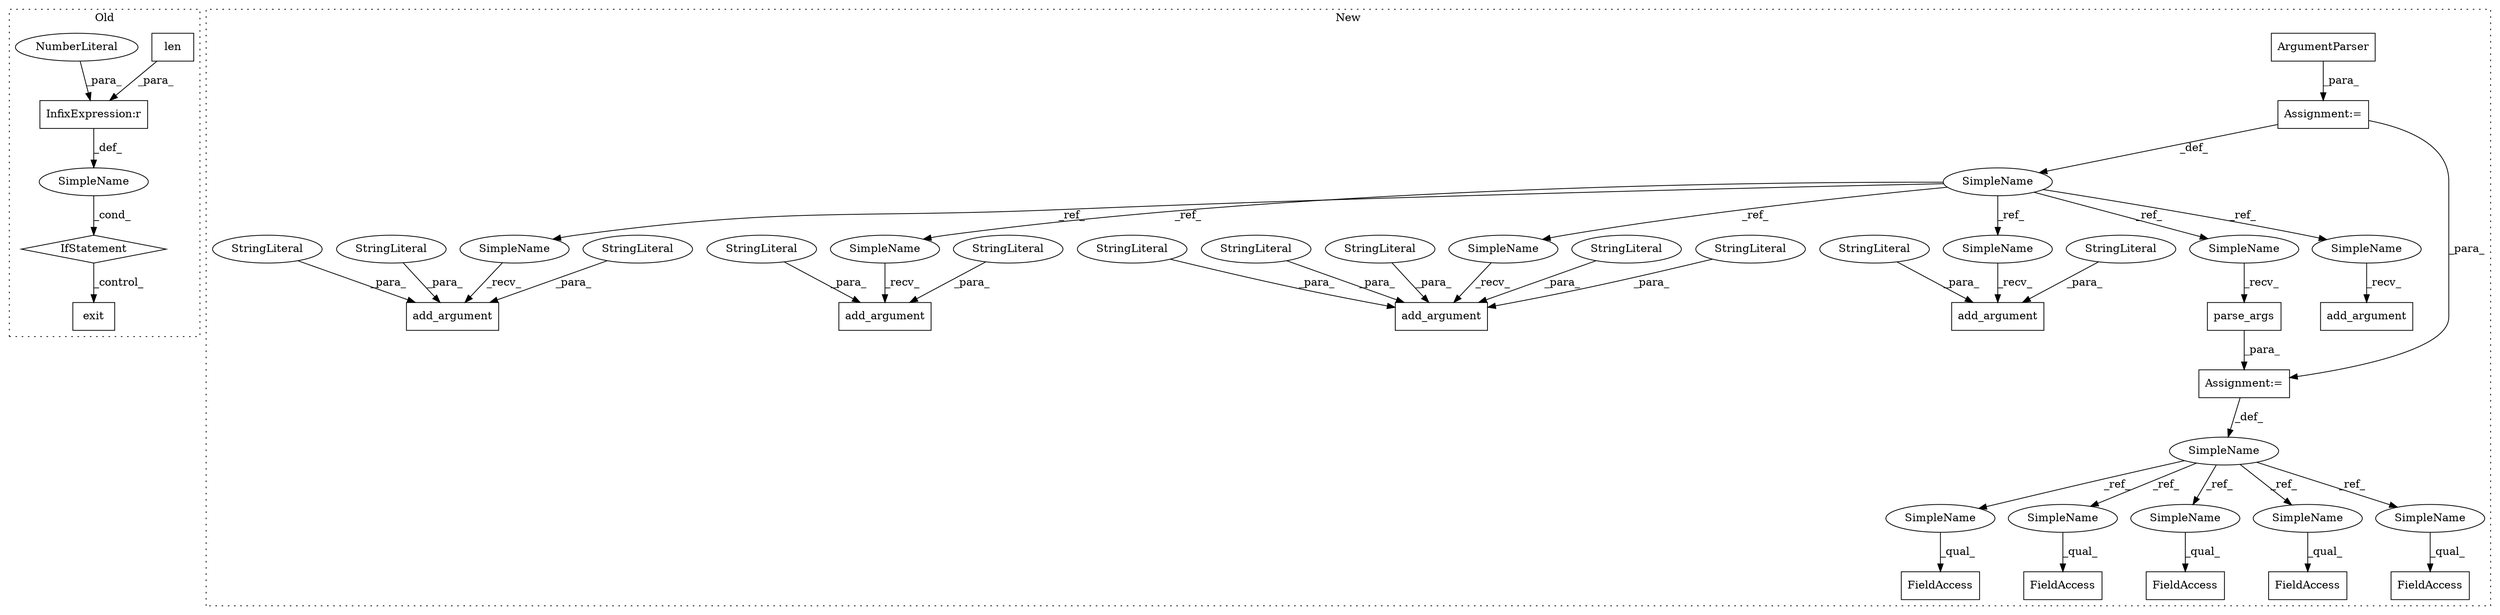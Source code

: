 digraph G {
subgraph cluster0 {
1 [label="exit" a="32" s="4835,4841" l="5,1" shape="box"];
3 [label="len" a="32" s="4758,4770" l="4,1" shape="box"];
4 [label="IfStatement" a="25" s="4754,4775" l="4,2" shape="diamond"];
6 [label="SimpleName" a="42" s="" l="" shape="ellipse"];
9 [label="InfixExpression:r" a="27" s="4771" l="3" shape="box"];
10 [label="NumberLiteral" a="34" s="4774" l="1" shape="ellipse"];
label = "Old";
style="dotted";
}
subgraph cluster1 {
2 [label="ArgumentParser" a="32" s="4946,4968" l="15,1" shape="box"];
5 [label="add_argument" a="32" s="5502,5600" l="13,1" shape="box"];
7 [label="StringLiteral" a="45" s="5520" l="11" shape="ellipse"];
8 [label="parse_args" a="32" s="5619" l="12" shape="box"];
11 [label="Assignment:=" a="7" s="4936" l="1" shape="box"];
12 [label="StringLiteral" a="45" s="5547" l="13" shape="ellipse"];
13 [label="Assignment:=" a="7" s="5611" l="1" shape="box"];
14 [label="FieldAccess" a="22" s="5840" l="9" shape="box"];
15 [label="SimpleName" a="42" s="4930" l="6" shape="ellipse"];
16 [label="FieldAccess" a="22" s="5798" l="17" shape="box"];
17 [label="add_argument" a="32" s="5136,5207" l="13,1" shape="box"];
18 [label="SimpleName" a="42" s="5607" l="4" shape="ellipse"];
19 [label="StringLiteral" a="45" s="5158" l="44" shape="ellipse"];
20 [label="add_argument" a="32" s="5306,5403" l="13,1" shape="box"];
21 [label="StringLiteral" a="45" s="5561" l="10" shape="ellipse"];
22 [label="StringLiteral" a="45" s="5336" l="42" shape="ellipse"];
23 [label="StringLiteral" a="45" s="5532" l="14" shape="ellipse"];
24 [label="FieldAccess" a="22" s="5861" l="9" shape="box"];
25 [label="add_argument" a="32" s="4982,5122" l="13,1" shape="box"];
26 [label="StringLiteral" a="45" s="5007" l="96" shape="ellipse"];
27 [label="add_argument" a="32" s="5221,5292" l="13,1" shape="box"];
28 [label="StringLiteral" a="45" s="5149" l="8" shape="ellipse"];
29 [label="StringLiteral" a="45" s="5379" l="13" shape="ellipse"];
30 [label="StringLiteral" a="45" s="5319" l="16" shape="ellipse"];
31 [label="StringLiteral" a="45" s="5515" l="4" shape="ellipse"];
32 [label="FieldAccess" a="22" s="5928" l="12" shape="box"];
33 [label="FieldAccess" a="22" s="5701" l="13" shape="box"];
34 [label="StringLiteral" a="45" s="4995" l="11" shape="ellipse"];
35 [label="SimpleName" a="42" s="5129" l="6" shape="ellipse"];
36 [label="SimpleName" a="42" s="5299" l="6" shape="ellipse"];
37 [label="SimpleName" a="42" s="5612" l="6" shape="ellipse"];
38 [label="SimpleName" a="42" s="4975" l="6" shape="ellipse"];
39 [label="SimpleName" a="42" s="5214" l="6" shape="ellipse"];
40 [label="SimpleName" a="42" s="5495" l="6" shape="ellipse"];
41 [label="SimpleName" a="42" s="5928" l="4" shape="ellipse"];
42 [label="SimpleName" a="42" s="5701" l="4" shape="ellipse"];
43 [label="SimpleName" a="42" s="5798" l="4" shape="ellipse"];
44 [label="SimpleName" a="42" s="5861" l="4" shape="ellipse"];
45 [label="SimpleName" a="42" s="5840" l="4" shape="ellipse"];
label = "New";
style="dotted";
}
2 -> 11 [label="_para_"];
3 -> 9 [label="_para_"];
4 -> 1 [label="_control_"];
6 -> 4 [label="_cond_"];
7 -> 5 [label="_para_"];
8 -> 13 [label="_para_"];
9 -> 6 [label="_def_"];
10 -> 9 [label="_para_"];
11 -> 15 [label="_def_"];
11 -> 13 [label="_para_"];
12 -> 5 [label="_para_"];
13 -> 18 [label="_def_"];
15 -> 37 [label="_ref_"];
15 -> 39 [label="_ref_"];
15 -> 40 [label="_ref_"];
15 -> 36 [label="_ref_"];
15 -> 35 [label="_ref_"];
15 -> 38 [label="_ref_"];
18 -> 41 [label="_ref_"];
18 -> 45 [label="_ref_"];
18 -> 43 [label="_ref_"];
18 -> 42 [label="_ref_"];
18 -> 44 [label="_ref_"];
19 -> 17 [label="_para_"];
21 -> 5 [label="_para_"];
22 -> 20 [label="_para_"];
23 -> 5 [label="_para_"];
26 -> 25 [label="_para_"];
28 -> 17 [label="_para_"];
29 -> 20 [label="_para_"];
30 -> 20 [label="_para_"];
31 -> 5 [label="_para_"];
34 -> 25 [label="_para_"];
35 -> 17 [label="_recv_"];
36 -> 20 [label="_recv_"];
37 -> 8 [label="_recv_"];
38 -> 25 [label="_recv_"];
39 -> 27 [label="_recv_"];
40 -> 5 [label="_recv_"];
41 -> 32 [label="_qual_"];
42 -> 33 [label="_qual_"];
43 -> 16 [label="_qual_"];
44 -> 24 [label="_qual_"];
45 -> 14 [label="_qual_"];
}